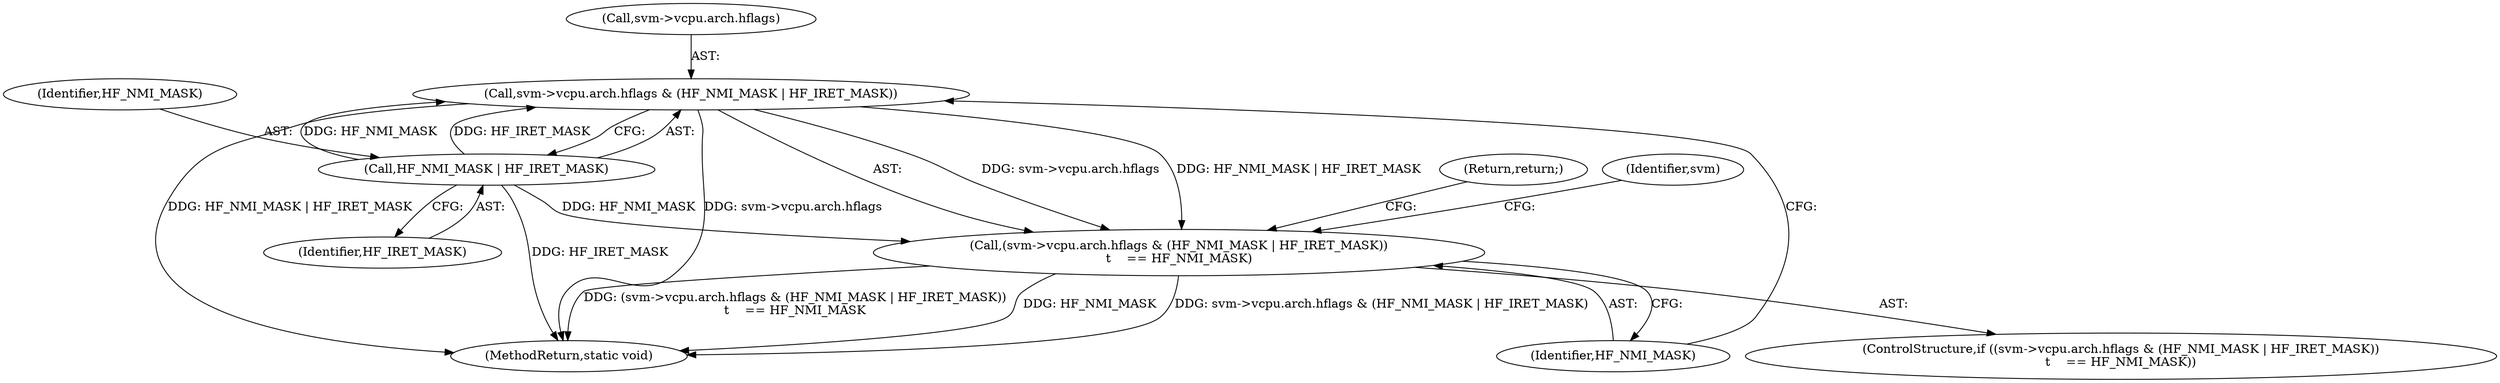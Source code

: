 digraph "0_linux_cbdb967af3d54993f5814f1cee0ed311a055377d_0@pointer" {
"1000112" [label="(Call,svm->vcpu.arch.hflags & (HF_NMI_MASK | HF_IRET_MASK))"];
"1000120" [label="(Call,HF_NMI_MASK | HF_IRET_MASK)"];
"1000111" [label="(Call,(svm->vcpu.arch.hflags & (HF_NMI_MASK | HF_IRET_MASK))\n\t    == HF_NMI_MASK)"];
"1000124" [label="(Return,return;)"];
"1000121" [label="(Identifier,HF_NMI_MASK)"];
"1000111" [label="(Call,(svm->vcpu.arch.hflags & (HF_NMI_MASK | HF_IRET_MASK))\n\t    == HF_NMI_MASK)"];
"1000141" [label="(MethodReturn,static void)"];
"1000127" [label="(Identifier,svm)"];
"1000112" [label="(Call,svm->vcpu.arch.hflags & (HF_NMI_MASK | HF_IRET_MASK))"];
"1000110" [label="(ControlStructure,if ((svm->vcpu.arch.hflags & (HF_NMI_MASK | HF_IRET_MASK))\n\t    == HF_NMI_MASK))"];
"1000113" [label="(Call,svm->vcpu.arch.hflags)"];
"1000120" [label="(Call,HF_NMI_MASK | HF_IRET_MASK)"];
"1000122" [label="(Identifier,HF_IRET_MASK)"];
"1000123" [label="(Identifier,HF_NMI_MASK)"];
"1000112" -> "1000111"  [label="AST: "];
"1000112" -> "1000120"  [label="CFG: "];
"1000113" -> "1000112"  [label="AST: "];
"1000120" -> "1000112"  [label="AST: "];
"1000123" -> "1000112"  [label="CFG: "];
"1000112" -> "1000141"  [label="DDG: svm->vcpu.arch.hflags"];
"1000112" -> "1000141"  [label="DDG: HF_NMI_MASK | HF_IRET_MASK"];
"1000112" -> "1000111"  [label="DDG: svm->vcpu.arch.hflags"];
"1000112" -> "1000111"  [label="DDG: HF_NMI_MASK | HF_IRET_MASK"];
"1000120" -> "1000112"  [label="DDG: HF_NMI_MASK"];
"1000120" -> "1000112"  [label="DDG: HF_IRET_MASK"];
"1000120" -> "1000122"  [label="CFG: "];
"1000121" -> "1000120"  [label="AST: "];
"1000122" -> "1000120"  [label="AST: "];
"1000120" -> "1000141"  [label="DDG: HF_IRET_MASK"];
"1000120" -> "1000111"  [label="DDG: HF_NMI_MASK"];
"1000111" -> "1000110"  [label="AST: "];
"1000111" -> "1000123"  [label="CFG: "];
"1000123" -> "1000111"  [label="AST: "];
"1000124" -> "1000111"  [label="CFG: "];
"1000127" -> "1000111"  [label="CFG: "];
"1000111" -> "1000141"  [label="DDG: svm->vcpu.arch.hflags & (HF_NMI_MASK | HF_IRET_MASK)"];
"1000111" -> "1000141"  [label="DDG: (svm->vcpu.arch.hflags & (HF_NMI_MASK | HF_IRET_MASK))\n\t    == HF_NMI_MASK"];
"1000111" -> "1000141"  [label="DDG: HF_NMI_MASK"];
}
